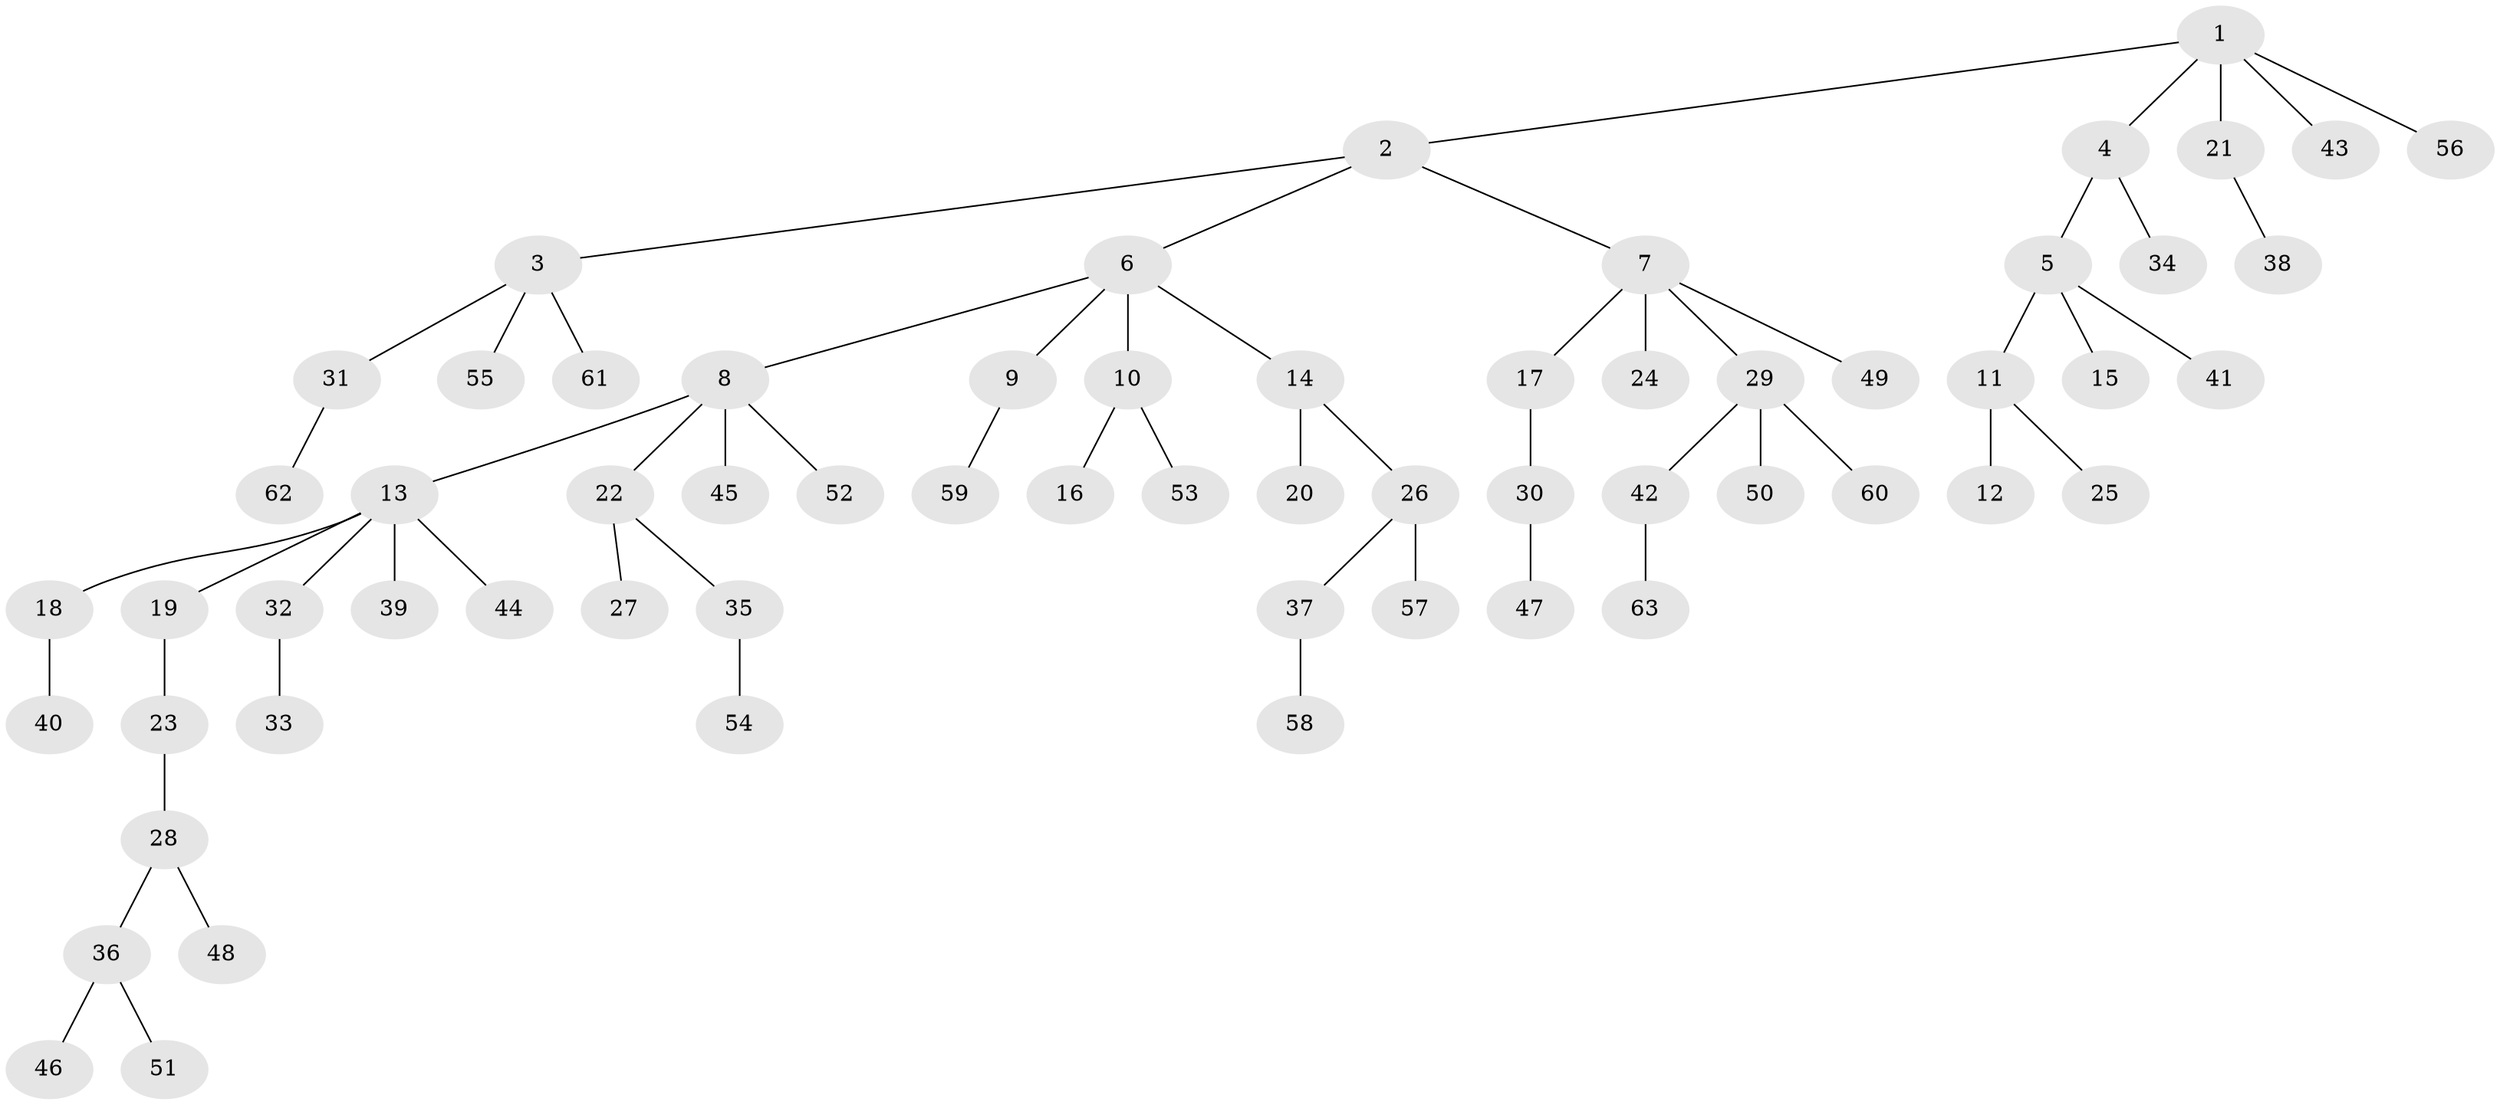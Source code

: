 // coarse degree distribution, {4: 0.12195121951219512, 3: 0.07317073170731707, 2: 0.21951219512195122, 5: 0.024390243902439025, 6: 0.024390243902439025, 1: 0.5365853658536586}
// Generated by graph-tools (version 1.1) at 2025/24/03/03/25 07:24:06]
// undirected, 63 vertices, 62 edges
graph export_dot {
graph [start="1"]
  node [color=gray90,style=filled];
  1;
  2;
  3;
  4;
  5;
  6;
  7;
  8;
  9;
  10;
  11;
  12;
  13;
  14;
  15;
  16;
  17;
  18;
  19;
  20;
  21;
  22;
  23;
  24;
  25;
  26;
  27;
  28;
  29;
  30;
  31;
  32;
  33;
  34;
  35;
  36;
  37;
  38;
  39;
  40;
  41;
  42;
  43;
  44;
  45;
  46;
  47;
  48;
  49;
  50;
  51;
  52;
  53;
  54;
  55;
  56;
  57;
  58;
  59;
  60;
  61;
  62;
  63;
  1 -- 2;
  1 -- 4;
  1 -- 21;
  1 -- 43;
  1 -- 56;
  2 -- 3;
  2 -- 6;
  2 -- 7;
  3 -- 31;
  3 -- 55;
  3 -- 61;
  4 -- 5;
  4 -- 34;
  5 -- 11;
  5 -- 15;
  5 -- 41;
  6 -- 8;
  6 -- 9;
  6 -- 10;
  6 -- 14;
  7 -- 17;
  7 -- 24;
  7 -- 29;
  7 -- 49;
  8 -- 13;
  8 -- 22;
  8 -- 45;
  8 -- 52;
  9 -- 59;
  10 -- 16;
  10 -- 53;
  11 -- 12;
  11 -- 25;
  13 -- 18;
  13 -- 19;
  13 -- 32;
  13 -- 39;
  13 -- 44;
  14 -- 20;
  14 -- 26;
  17 -- 30;
  18 -- 40;
  19 -- 23;
  21 -- 38;
  22 -- 27;
  22 -- 35;
  23 -- 28;
  26 -- 37;
  26 -- 57;
  28 -- 36;
  28 -- 48;
  29 -- 42;
  29 -- 50;
  29 -- 60;
  30 -- 47;
  31 -- 62;
  32 -- 33;
  35 -- 54;
  36 -- 46;
  36 -- 51;
  37 -- 58;
  42 -- 63;
}
